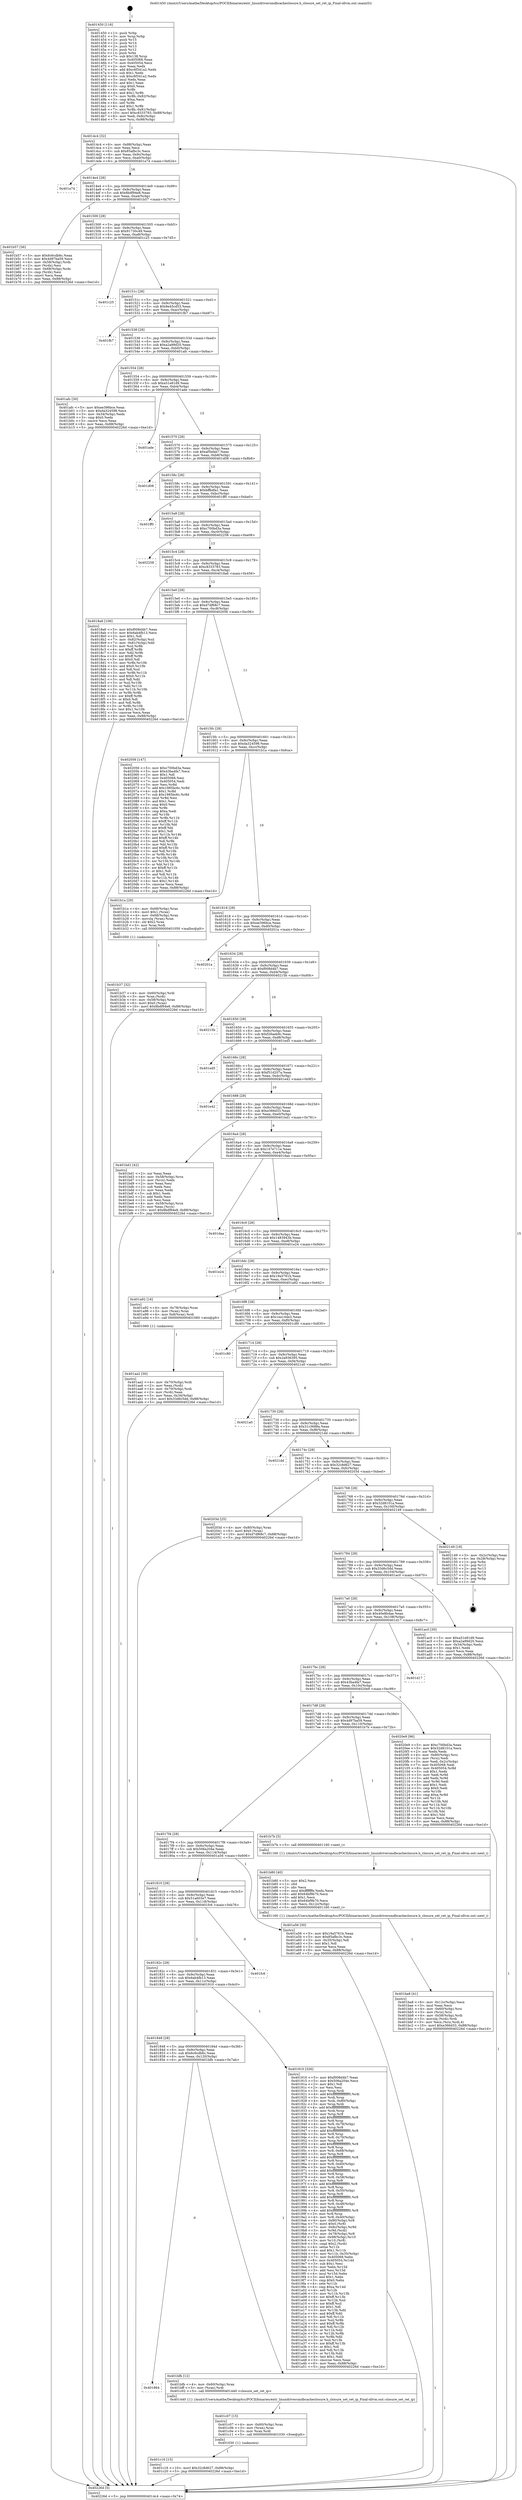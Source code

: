 digraph "0x401450" {
  label = "0x401450 (/mnt/c/Users/mathe/Desktop/tcc/POCII/binaries/extr_linuxdriversmdbcacheclosure.h_closure_set_ret_ip_Final-ollvm.out::main(0))"
  labelloc = "t"
  node[shape=record]

  Entry [label="",width=0.3,height=0.3,shape=circle,fillcolor=black,style=filled]
  "0x4014c4" [label="{
     0x4014c4 [32]\l
     | [instrs]\l
     &nbsp;&nbsp;0x4014c4 \<+6\>: mov -0x88(%rbp),%eax\l
     &nbsp;&nbsp;0x4014ca \<+2\>: mov %eax,%ecx\l
     &nbsp;&nbsp;0x4014cc \<+6\>: sub $0x85afbc3c,%ecx\l
     &nbsp;&nbsp;0x4014d2 \<+6\>: mov %eax,-0x9c(%rbp)\l
     &nbsp;&nbsp;0x4014d8 \<+6\>: mov %ecx,-0xa0(%rbp)\l
     &nbsp;&nbsp;0x4014de \<+6\>: je 0000000000401a74 \<main+0x624\>\l
  }"]
  "0x401a74" [label="{
     0x401a74\l
  }", style=dashed]
  "0x4014e4" [label="{
     0x4014e4 [28]\l
     | [instrs]\l
     &nbsp;&nbsp;0x4014e4 \<+5\>: jmp 00000000004014e9 \<main+0x99\>\l
     &nbsp;&nbsp;0x4014e9 \<+6\>: mov -0x9c(%rbp),%eax\l
     &nbsp;&nbsp;0x4014ef \<+5\>: sub $0x8bdf94e8,%eax\l
     &nbsp;&nbsp;0x4014f4 \<+6\>: mov %eax,-0xa4(%rbp)\l
     &nbsp;&nbsp;0x4014fa \<+6\>: je 0000000000401b57 \<main+0x707\>\l
  }"]
  Exit [label="",width=0.3,height=0.3,shape=circle,fillcolor=black,style=filled,peripheries=2]
  "0x401b57" [label="{
     0x401b57 [36]\l
     | [instrs]\l
     &nbsp;&nbsp;0x401b57 \<+5\>: mov $0x6c6cdb6c,%eax\l
     &nbsp;&nbsp;0x401b5c \<+5\>: mov $0x4d97ba59,%ecx\l
     &nbsp;&nbsp;0x401b61 \<+4\>: mov -0x58(%rbp),%rdx\l
     &nbsp;&nbsp;0x401b65 \<+2\>: mov (%rdx),%esi\l
     &nbsp;&nbsp;0x401b67 \<+4\>: mov -0x68(%rbp),%rdx\l
     &nbsp;&nbsp;0x401b6b \<+2\>: cmp (%rdx),%esi\l
     &nbsp;&nbsp;0x401b6d \<+3\>: cmovl %ecx,%eax\l
     &nbsp;&nbsp;0x401b70 \<+6\>: mov %eax,-0x88(%rbp)\l
     &nbsp;&nbsp;0x401b76 \<+5\>: jmp 000000000040226d \<main+0xe1d\>\l
  }"]
  "0x401500" [label="{
     0x401500 [28]\l
     | [instrs]\l
     &nbsp;&nbsp;0x401500 \<+5\>: jmp 0000000000401505 \<main+0xb5\>\l
     &nbsp;&nbsp;0x401505 \<+6\>: mov -0x9c(%rbp),%eax\l
     &nbsp;&nbsp;0x40150b \<+5\>: sub $0x91730c49,%eax\l
     &nbsp;&nbsp;0x401510 \<+6\>: mov %eax,-0xa8(%rbp)\l
     &nbsp;&nbsp;0x401516 \<+6\>: je 0000000000401c25 \<main+0x7d5\>\l
  }"]
  "0x401c16" [label="{
     0x401c16 [15]\l
     | [instrs]\l
     &nbsp;&nbsp;0x401c16 \<+10\>: movl $0x32c8d627,-0x88(%rbp)\l
     &nbsp;&nbsp;0x401c20 \<+5\>: jmp 000000000040226d \<main+0xe1d\>\l
  }"]
  "0x401c25" [label="{
     0x401c25\l
  }", style=dashed]
  "0x40151c" [label="{
     0x40151c [28]\l
     | [instrs]\l
     &nbsp;&nbsp;0x40151c \<+5\>: jmp 0000000000401521 \<main+0xd1\>\l
     &nbsp;&nbsp;0x401521 \<+6\>: mov -0x9c(%rbp),%eax\l
     &nbsp;&nbsp;0x401527 \<+5\>: sub $0x9e45cd53,%eax\l
     &nbsp;&nbsp;0x40152c \<+6\>: mov %eax,-0xac(%rbp)\l
     &nbsp;&nbsp;0x401532 \<+6\>: je 0000000000401fb7 \<main+0xb67\>\l
  }"]
  "0x401c07" [label="{
     0x401c07 [15]\l
     | [instrs]\l
     &nbsp;&nbsp;0x401c07 \<+4\>: mov -0x60(%rbp),%rax\l
     &nbsp;&nbsp;0x401c0b \<+3\>: mov (%rax),%rax\l
     &nbsp;&nbsp;0x401c0e \<+3\>: mov %rax,%rdi\l
     &nbsp;&nbsp;0x401c11 \<+5\>: call 0000000000401030 \<free@plt\>\l
     | [calls]\l
     &nbsp;&nbsp;0x401030 \{1\} (unknown)\l
  }"]
  "0x401fb7" [label="{
     0x401fb7\l
  }", style=dashed]
  "0x401538" [label="{
     0x401538 [28]\l
     | [instrs]\l
     &nbsp;&nbsp;0x401538 \<+5\>: jmp 000000000040153d \<main+0xed\>\l
     &nbsp;&nbsp;0x40153d \<+6\>: mov -0x9c(%rbp),%eax\l
     &nbsp;&nbsp;0x401543 \<+5\>: sub $0xa2a99d20,%eax\l
     &nbsp;&nbsp;0x401548 \<+6\>: mov %eax,-0xb0(%rbp)\l
     &nbsp;&nbsp;0x40154e \<+6\>: je 0000000000401afc \<main+0x6ac\>\l
  }"]
  "0x401864" [label="{
     0x401864\l
  }", style=dashed]
  "0x401afc" [label="{
     0x401afc [30]\l
     | [instrs]\l
     &nbsp;&nbsp;0x401afc \<+5\>: mov $0xee396bce,%eax\l
     &nbsp;&nbsp;0x401b01 \<+5\>: mov $0xda324598,%ecx\l
     &nbsp;&nbsp;0x401b06 \<+3\>: mov -0x34(%rbp),%edx\l
     &nbsp;&nbsp;0x401b09 \<+3\>: cmp $0x0,%edx\l
     &nbsp;&nbsp;0x401b0c \<+3\>: cmove %ecx,%eax\l
     &nbsp;&nbsp;0x401b0f \<+6\>: mov %eax,-0x88(%rbp)\l
     &nbsp;&nbsp;0x401b15 \<+5\>: jmp 000000000040226d \<main+0xe1d\>\l
  }"]
  "0x401554" [label="{
     0x401554 [28]\l
     | [instrs]\l
     &nbsp;&nbsp;0x401554 \<+5\>: jmp 0000000000401559 \<main+0x109\>\l
     &nbsp;&nbsp;0x401559 \<+6\>: mov -0x9c(%rbp),%eax\l
     &nbsp;&nbsp;0x40155f \<+5\>: sub $0xa51e81d9,%eax\l
     &nbsp;&nbsp;0x401564 \<+6\>: mov %eax,-0xb4(%rbp)\l
     &nbsp;&nbsp;0x40156a \<+6\>: je 0000000000401ade \<main+0x68e\>\l
  }"]
  "0x401bfb" [label="{
     0x401bfb [12]\l
     | [instrs]\l
     &nbsp;&nbsp;0x401bfb \<+4\>: mov -0x60(%rbp),%rax\l
     &nbsp;&nbsp;0x401bff \<+3\>: mov (%rax),%rdi\l
     &nbsp;&nbsp;0x401c02 \<+5\>: call 0000000000401440 \<closure_set_ret_ip\>\l
     | [calls]\l
     &nbsp;&nbsp;0x401440 \{1\} (/mnt/c/Users/mathe/Desktop/tcc/POCII/binaries/extr_linuxdriversmdbcacheclosure.h_closure_set_ret_ip_Final-ollvm.out::closure_set_ret_ip)\l
  }"]
  "0x401ade" [label="{
     0x401ade\l
  }", style=dashed]
  "0x401570" [label="{
     0x401570 [28]\l
     | [instrs]\l
     &nbsp;&nbsp;0x401570 \<+5\>: jmp 0000000000401575 \<main+0x125\>\l
     &nbsp;&nbsp;0x401575 \<+6\>: mov -0x9c(%rbp),%eax\l
     &nbsp;&nbsp;0x40157b \<+5\>: sub $0xaf5bfab7,%eax\l
     &nbsp;&nbsp;0x401580 \<+6\>: mov %eax,-0xb8(%rbp)\l
     &nbsp;&nbsp;0x401586 \<+6\>: je 0000000000401d08 \<main+0x8b8\>\l
  }"]
  "0x401ba8" [label="{
     0x401ba8 [41]\l
     | [instrs]\l
     &nbsp;&nbsp;0x401ba8 \<+6\>: mov -0x12c(%rbp),%ecx\l
     &nbsp;&nbsp;0x401bae \<+3\>: imul %eax,%ecx\l
     &nbsp;&nbsp;0x401bb1 \<+4\>: mov -0x60(%rbp),%rsi\l
     &nbsp;&nbsp;0x401bb5 \<+3\>: mov (%rsi),%rsi\l
     &nbsp;&nbsp;0x401bb8 \<+4\>: mov -0x58(%rbp),%rdi\l
     &nbsp;&nbsp;0x401bbc \<+3\>: movslq (%rdi),%rdi\l
     &nbsp;&nbsp;0x401bbf \<+3\>: mov %ecx,(%rsi,%rdi,4)\l
     &nbsp;&nbsp;0x401bc2 \<+10\>: movl $0xe366d33,-0x88(%rbp)\l
     &nbsp;&nbsp;0x401bcc \<+5\>: jmp 000000000040226d \<main+0xe1d\>\l
  }"]
  "0x401d08" [label="{
     0x401d08\l
  }", style=dashed]
  "0x40158c" [label="{
     0x40158c [28]\l
     | [instrs]\l
     &nbsp;&nbsp;0x40158c \<+5\>: jmp 0000000000401591 \<main+0x141\>\l
     &nbsp;&nbsp;0x401591 \<+6\>: mov -0x9c(%rbp),%eax\l
     &nbsp;&nbsp;0x401597 \<+5\>: sub $0xbffbdfa1,%eax\l
     &nbsp;&nbsp;0x40159c \<+6\>: mov %eax,-0xbc(%rbp)\l
     &nbsp;&nbsp;0x4015a2 \<+6\>: je 0000000000401ff0 \<main+0xba0\>\l
  }"]
  "0x401b80" [label="{
     0x401b80 [40]\l
     | [instrs]\l
     &nbsp;&nbsp;0x401b80 \<+5\>: mov $0x2,%ecx\l
     &nbsp;&nbsp;0x401b85 \<+1\>: cltd\l
     &nbsp;&nbsp;0x401b86 \<+2\>: idiv %ecx\l
     &nbsp;&nbsp;0x401b88 \<+6\>: imul $0xfffffffe,%edx,%ecx\l
     &nbsp;&nbsp;0x401b8e \<+6\>: add $0x64bf9b70,%ecx\l
     &nbsp;&nbsp;0x401b94 \<+3\>: add $0x1,%ecx\l
     &nbsp;&nbsp;0x401b97 \<+6\>: sub $0x64bf9b70,%ecx\l
     &nbsp;&nbsp;0x401b9d \<+6\>: mov %ecx,-0x12c(%rbp)\l
     &nbsp;&nbsp;0x401ba3 \<+5\>: call 0000000000401160 \<next_i\>\l
     | [calls]\l
     &nbsp;&nbsp;0x401160 \{1\} (/mnt/c/Users/mathe/Desktop/tcc/POCII/binaries/extr_linuxdriversmdbcacheclosure.h_closure_set_ret_ip_Final-ollvm.out::next_i)\l
  }"]
  "0x401ff0" [label="{
     0x401ff0\l
  }", style=dashed]
  "0x4015a8" [label="{
     0x4015a8 [28]\l
     | [instrs]\l
     &nbsp;&nbsp;0x4015a8 \<+5\>: jmp 00000000004015ad \<main+0x15d\>\l
     &nbsp;&nbsp;0x4015ad \<+6\>: mov -0x9c(%rbp),%eax\l
     &nbsp;&nbsp;0x4015b3 \<+5\>: sub $0xc700bd3a,%eax\l
     &nbsp;&nbsp;0x4015b8 \<+6\>: mov %eax,-0xc0(%rbp)\l
     &nbsp;&nbsp;0x4015be \<+6\>: je 0000000000402258 \<main+0xe08\>\l
  }"]
  "0x401b37" [label="{
     0x401b37 [32]\l
     | [instrs]\l
     &nbsp;&nbsp;0x401b37 \<+4\>: mov -0x60(%rbp),%rdi\l
     &nbsp;&nbsp;0x401b3b \<+3\>: mov %rax,(%rdi)\l
     &nbsp;&nbsp;0x401b3e \<+4\>: mov -0x58(%rbp),%rax\l
     &nbsp;&nbsp;0x401b42 \<+6\>: movl $0x0,(%rax)\l
     &nbsp;&nbsp;0x401b48 \<+10\>: movl $0x8bdf94e8,-0x88(%rbp)\l
     &nbsp;&nbsp;0x401b52 \<+5\>: jmp 000000000040226d \<main+0xe1d\>\l
  }"]
  "0x402258" [label="{
     0x402258\l
  }", style=dashed]
  "0x4015c4" [label="{
     0x4015c4 [28]\l
     | [instrs]\l
     &nbsp;&nbsp;0x4015c4 \<+5\>: jmp 00000000004015c9 \<main+0x179\>\l
     &nbsp;&nbsp;0x4015c9 \<+6\>: mov -0x9c(%rbp),%eax\l
     &nbsp;&nbsp;0x4015cf \<+5\>: sub $0xc8333783,%eax\l
     &nbsp;&nbsp;0x4015d4 \<+6\>: mov %eax,-0xc4(%rbp)\l
     &nbsp;&nbsp;0x4015da \<+6\>: je 00000000004018a6 \<main+0x456\>\l
  }"]
  "0x401aa2" [label="{
     0x401aa2 [30]\l
     | [instrs]\l
     &nbsp;&nbsp;0x401aa2 \<+4\>: mov -0x70(%rbp),%rdi\l
     &nbsp;&nbsp;0x401aa6 \<+2\>: mov %eax,(%rdi)\l
     &nbsp;&nbsp;0x401aa8 \<+4\>: mov -0x70(%rbp),%rdi\l
     &nbsp;&nbsp;0x401aac \<+2\>: mov (%rdi),%eax\l
     &nbsp;&nbsp;0x401aae \<+3\>: mov %eax,-0x34(%rbp)\l
     &nbsp;&nbsp;0x401ab1 \<+10\>: movl $0x33d6c5dd,-0x88(%rbp)\l
     &nbsp;&nbsp;0x401abb \<+5\>: jmp 000000000040226d \<main+0xe1d\>\l
  }"]
  "0x4018a6" [label="{
     0x4018a6 [106]\l
     | [instrs]\l
     &nbsp;&nbsp;0x4018a6 \<+5\>: mov $0xf008d4b7,%eax\l
     &nbsp;&nbsp;0x4018ab \<+5\>: mov $0x6ab4fb13,%ecx\l
     &nbsp;&nbsp;0x4018b0 \<+2\>: mov $0x1,%dl\l
     &nbsp;&nbsp;0x4018b2 \<+7\>: mov -0x82(%rbp),%sil\l
     &nbsp;&nbsp;0x4018b9 \<+7\>: mov -0x81(%rbp),%dil\l
     &nbsp;&nbsp;0x4018c0 \<+3\>: mov %sil,%r8b\l
     &nbsp;&nbsp;0x4018c3 \<+4\>: xor $0xff,%r8b\l
     &nbsp;&nbsp;0x4018c7 \<+3\>: mov %dil,%r9b\l
     &nbsp;&nbsp;0x4018ca \<+4\>: xor $0xff,%r9b\l
     &nbsp;&nbsp;0x4018ce \<+3\>: xor $0x0,%dl\l
     &nbsp;&nbsp;0x4018d1 \<+3\>: mov %r8b,%r10b\l
     &nbsp;&nbsp;0x4018d4 \<+4\>: and $0x0,%r10b\l
     &nbsp;&nbsp;0x4018d8 \<+3\>: and %dl,%sil\l
     &nbsp;&nbsp;0x4018db \<+3\>: mov %r9b,%r11b\l
     &nbsp;&nbsp;0x4018de \<+4\>: and $0x0,%r11b\l
     &nbsp;&nbsp;0x4018e2 \<+3\>: and %dl,%dil\l
     &nbsp;&nbsp;0x4018e5 \<+3\>: or %sil,%r10b\l
     &nbsp;&nbsp;0x4018e8 \<+3\>: or %dil,%r11b\l
     &nbsp;&nbsp;0x4018eb \<+3\>: xor %r11b,%r10b\l
     &nbsp;&nbsp;0x4018ee \<+3\>: or %r9b,%r8b\l
     &nbsp;&nbsp;0x4018f1 \<+4\>: xor $0xff,%r8b\l
     &nbsp;&nbsp;0x4018f5 \<+3\>: or $0x0,%dl\l
     &nbsp;&nbsp;0x4018f8 \<+3\>: and %dl,%r8b\l
     &nbsp;&nbsp;0x4018fb \<+3\>: or %r8b,%r10b\l
     &nbsp;&nbsp;0x4018fe \<+4\>: test $0x1,%r10b\l
     &nbsp;&nbsp;0x401902 \<+3\>: cmovne %ecx,%eax\l
     &nbsp;&nbsp;0x401905 \<+6\>: mov %eax,-0x88(%rbp)\l
     &nbsp;&nbsp;0x40190b \<+5\>: jmp 000000000040226d \<main+0xe1d\>\l
  }"]
  "0x4015e0" [label="{
     0x4015e0 [28]\l
     | [instrs]\l
     &nbsp;&nbsp;0x4015e0 \<+5\>: jmp 00000000004015e5 \<main+0x195\>\l
     &nbsp;&nbsp;0x4015e5 \<+6\>: mov -0x9c(%rbp),%eax\l
     &nbsp;&nbsp;0x4015eb \<+5\>: sub $0xd7df68c7,%eax\l
     &nbsp;&nbsp;0x4015f0 \<+6\>: mov %eax,-0xc8(%rbp)\l
     &nbsp;&nbsp;0x4015f6 \<+6\>: je 0000000000402056 \<main+0xc06\>\l
  }"]
  "0x40226d" [label="{
     0x40226d [5]\l
     | [instrs]\l
     &nbsp;&nbsp;0x40226d \<+5\>: jmp 00000000004014c4 \<main+0x74\>\l
  }"]
  "0x401450" [label="{
     0x401450 [116]\l
     | [instrs]\l
     &nbsp;&nbsp;0x401450 \<+1\>: push %rbp\l
     &nbsp;&nbsp;0x401451 \<+3\>: mov %rsp,%rbp\l
     &nbsp;&nbsp;0x401454 \<+2\>: push %r15\l
     &nbsp;&nbsp;0x401456 \<+2\>: push %r14\l
     &nbsp;&nbsp;0x401458 \<+2\>: push %r13\l
     &nbsp;&nbsp;0x40145a \<+2\>: push %r12\l
     &nbsp;&nbsp;0x40145c \<+1\>: push %rbx\l
     &nbsp;&nbsp;0x40145d \<+7\>: sub $0x138,%rsp\l
     &nbsp;&nbsp;0x401464 \<+7\>: mov 0x405068,%eax\l
     &nbsp;&nbsp;0x40146b \<+7\>: mov 0x405054,%ecx\l
     &nbsp;&nbsp;0x401472 \<+2\>: mov %eax,%edx\l
     &nbsp;&nbsp;0x401474 \<+6\>: add $0xc6f341a2,%edx\l
     &nbsp;&nbsp;0x40147a \<+3\>: sub $0x1,%edx\l
     &nbsp;&nbsp;0x40147d \<+6\>: sub $0xc6f341a2,%edx\l
     &nbsp;&nbsp;0x401483 \<+3\>: imul %edx,%eax\l
     &nbsp;&nbsp;0x401486 \<+3\>: and $0x1,%eax\l
     &nbsp;&nbsp;0x401489 \<+3\>: cmp $0x0,%eax\l
     &nbsp;&nbsp;0x40148c \<+4\>: sete %r8b\l
     &nbsp;&nbsp;0x401490 \<+4\>: and $0x1,%r8b\l
     &nbsp;&nbsp;0x401494 \<+7\>: mov %r8b,-0x82(%rbp)\l
     &nbsp;&nbsp;0x40149b \<+3\>: cmp $0xa,%ecx\l
     &nbsp;&nbsp;0x40149e \<+4\>: setl %r8b\l
     &nbsp;&nbsp;0x4014a2 \<+4\>: and $0x1,%r8b\l
     &nbsp;&nbsp;0x4014a6 \<+7\>: mov %r8b,-0x81(%rbp)\l
     &nbsp;&nbsp;0x4014ad \<+10\>: movl $0xc8333783,-0x88(%rbp)\l
     &nbsp;&nbsp;0x4014b7 \<+6\>: mov %edi,-0x8c(%rbp)\l
     &nbsp;&nbsp;0x4014bd \<+7\>: mov %rsi,-0x98(%rbp)\l
  }"]
  "0x401848" [label="{
     0x401848 [28]\l
     | [instrs]\l
     &nbsp;&nbsp;0x401848 \<+5\>: jmp 000000000040184d \<main+0x3fd\>\l
     &nbsp;&nbsp;0x40184d \<+6\>: mov -0x9c(%rbp),%eax\l
     &nbsp;&nbsp;0x401853 \<+5\>: sub $0x6c6cdb6c,%eax\l
     &nbsp;&nbsp;0x401858 \<+6\>: mov %eax,-0x120(%rbp)\l
     &nbsp;&nbsp;0x40185e \<+6\>: je 0000000000401bfb \<main+0x7ab\>\l
  }"]
  "0x402056" [label="{
     0x402056 [147]\l
     | [instrs]\l
     &nbsp;&nbsp;0x402056 \<+5\>: mov $0xc700bd3a,%eax\l
     &nbsp;&nbsp;0x40205b \<+5\>: mov $0x43ba4fa7,%ecx\l
     &nbsp;&nbsp;0x402060 \<+2\>: mov $0x1,%dl\l
     &nbsp;&nbsp;0x402062 \<+7\>: mov 0x405068,%esi\l
     &nbsp;&nbsp;0x402069 \<+7\>: mov 0x405054,%edi\l
     &nbsp;&nbsp;0x402070 \<+3\>: mov %esi,%r8d\l
     &nbsp;&nbsp;0x402073 \<+7\>: add $0x1985bc6c,%r8d\l
     &nbsp;&nbsp;0x40207a \<+4\>: sub $0x1,%r8d\l
     &nbsp;&nbsp;0x40207e \<+7\>: sub $0x1985bc6c,%r8d\l
     &nbsp;&nbsp;0x402085 \<+4\>: imul %r8d,%esi\l
     &nbsp;&nbsp;0x402089 \<+3\>: and $0x1,%esi\l
     &nbsp;&nbsp;0x40208c \<+3\>: cmp $0x0,%esi\l
     &nbsp;&nbsp;0x40208f \<+4\>: sete %r9b\l
     &nbsp;&nbsp;0x402093 \<+3\>: cmp $0xa,%edi\l
     &nbsp;&nbsp;0x402096 \<+4\>: setl %r10b\l
     &nbsp;&nbsp;0x40209a \<+3\>: mov %r9b,%r11b\l
     &nbsp;&nbsp;0x40209d \<+4\>: xor $0xff,%r11b\l
     &nbsp;&nbsp;0x4020a1 \<+3\>: mov %r10b,%bl\l
     &nbsp;&nbsp;0x4020a4 \<+3\>: xor $0xff,%bl\l
     &nbsp;&nbsp;0x4020a7 \<+3\>: xor $0x1,%dl\l
     &nbsp;&nbsp;0x4020aa \<+3\>: mov %r11b,%r14b\l
     &nbsp;&nbsp;0x4020ad \<+4\>: and $0xff,%r14b\l
     &nbsp;&nbsp;0x4020b1 \<+3\>: and %dl,%r9b\l
     &nbsp;&nbsp;0x4020b4 \<+3\>: mov %bl,%r15b\l
     &nbsp;&nbsp;0x4020b7 \<+4\>: and $0xff,%r15b\l
     &nbsp;&nbsp;0x4020bb \<+3\>: and %dl,%r10b\l
     &nbsp;&nbsp;0x4020be \<+3\>: or %r9b,%r14b\l
     &nbsp;&nbsp;0x4020c1 \<+3\>: or %r10b,%r15b\l
     &nbsp;&nbsp;0x4020c4 \<+3\>: xor %r15b,%r14b\l
     &nbsp;&nbsp;0x4020c7 \<+3\>: or %bl,%r11b\l
     &nbsp;&nbsp;0x4020ca \<+4\>: xor $0xff,%r11b\l
     &nbsp;&nbsp;0x4020ce \<+3\>: or $0x1,%dl\l
     &nbsp;&nbsp;0x4020d1 \<+3\>: and %dl,%r11b\l
     &nbsp;&nbsp;0x4020d4 \<+3\>: or %r11b,%r14b\l
     &nbsp;&nbsp;0x4020d7 \<+4\>: test $0x1,%r14b\l
     &nbsp;&nbsp;0x4020db \<+3\>: cmovne %ecx,%eax\l
     &nbsp;&nbsp;0x4020de \<+6\>: mov %eax,-0x88(%rbp)\l
     &nbsp;&nbsp;0x4020e4 \<+5\>: jmp 000000000040226d \<main+0xe1d\>\l
  }"]
  "0x4015fc" [label="{
     0x4015fc [28]\l
     | [instrs]\l
     &nbsp;&nbsp;0x4015fc \<+5\>: jmp 0000000000401601 \<main+0x1b1\>\l
     &nbsp;&nbsp;0x401601 \<+6\>: mov -0x9c(%rbp),%eax\l
     &nbsp;&nbsp;0x401607 \<+5\>: sub $0xda324598,%eax\l
     &nbsp;&nbsp;0x40160c \<+6\>: mov %eax,-0xcc(%rbp)\l
     &nbsp;&nbsp;0x401612 \<+6\>: je 0000000000401b1a \<main+0x6ca\>\l
  }"]
  "0x401910" [label="{
     0x401910 [326]\l
     | [instrs]\l
     &nbsp;&nbsp;0x401910 \<+5\>: mov $0xf008d4b7,%eax\l
     &nbsp;&nbsp;0x401915 \<+5\>: mov $0x506a204e,%ecx\l
     &nbsp;&nbsp;0x40191a \<+2\>: mov $0x1,%dl\l
     &nbsp;&nbsp;0x40191c \<+2\>: xor %esi,%esi\l
     &nbsp;&nbsp;0x40191e \<+3\>: mov %rsp,%rdi\l
     &nbsp;&nbsp;0x401921 \<+4\>: add $0xfffffffffffffff0,%rdi\l
     &nbsp;&nbsp;0x401925 \<+3\>: mov %rdi,%rsp\l
     &nbsp;&nbsp;0x401928 \<+4\>: mov %rdi,-0x80(%rbp)\l
     &nbsp;&nbsp;0x40192c \<+3\>: mov %rsp,%rdi\l
     &nbsp;&nbsp;0x40192f \<+4\>: add $0xfffffffffffffff0,%rdi\l
     &nbsp;&nbsp;0x401933 \<+3\>: mov %rdi,%rsp\l
     &nbsp;&nbsp;0x401936 \<+3\>: mov %rsp,%r8\l
     &nbsp;&nbsp;0x401939 \<+4\>: add $0xfffffffffffffff0,%r8\l
     &nbsp;&nbsp;0x40193d \<+3\>: mov %r8,%rsp\l
     &nbsp;&nbsp;0x401940 \<+4\>: mov %r8,-0x78(%rbp)\l
     &nbsp;&nbsp;0x401944 \<+3\>: mov %rsp,%r8\l
     &nbsp;&nbsp;0x401947 \<+4\>: add $0xfffffffffffffff0,%r8\l
     &nbsp;&nbsp;0x40194b \<+3\>: mov %r8,%rsp\l
     &nbsp;&nbsp;0x40194e \<+4\>: mov %r8,-0x70(%rbp)\l
     &nbsp;&nbsp;0x401952 \<+3\>: mov %rsp,%r8\l
     &nbsp;&nbsp;0x401955 \<+4\>: add $0xfffffffffffffff0,%r8\l
     &nbsp;&nbsp;0x401959 \<+3\>: mov %r8,%rsp\l
     &nbsp;&nbsp;0x40195c \<+4\>: mov %r8,-0x68(%rbp)\l
     &nbsp;&nbsp;0x401960 \<+3\>: mov %rsp,%r8\l
     &nbsp;&nbsp;0x401963 \<+4\>: add $0xfffffffffffffff0,%r8\l
     &nbsp;&nbsp;0x401967 \<+3\>: mov %r8,%rsp\l
     &nbsp;&nbsp;0x40196a \<+4\>: mov %r8,-0x60(%rbp)\l
     &nbsp;&nbsp;0x40196e \<+3\>: mov %rsp,%r8\l
     &nbsp;&nbsp;0x401971 \<+4\>: add $0xfffffffffffffff0,%r8\l
     &nbsp;&nbsp;0x401975 \<+3\>: mov %r8,%rsp\l
     &nbsp;&nbsp;0x401978 \<+4\>: mov %r8,-0x58(%rbp)\l
     &nbsp;&nbsp;0x40197c \<+3\>: mov %rsp,%r8\l
     &nbsp;&nbsp;0x40197f \<+4\>: add $0xfffffffffffffff0,%r8\l
     &nbsp;&nbsp;0x401983 \<+3\>: mov %r8,%rsp\l
     &nbsp;&nbsp;0x401986 \<+4\>: mov %r8,-0x50(%rbp)\l
     &nbsp;&nbsp;0x40198a \<+3\>: mov %rsp,%r8\l
     &nbsp;&nbsp;0x40198d \<+4\>: add $0xfffffffffffffff0,%r8\l
     &nbsp;&nbsp;0x401991 \<+3\>: mov %r8,%rsp\l
     &nbsp;&nbsp;0x401994 \<+4\>: mov %r8,-0x48(%rbp)\l
     &nbsp;&nbsp;0x401998 \<+3\>: mov %rsp,%r8\l
     &nbsp;&nbsp;0x40199b \<+4\>: add $0xfffffffffffffff0,%r8\l
     &nbsp;&nbsp;0x40199f \<+3\>: mov %r8,%rsp\l
     &nbsp;&nbsp;0x4019a2 \<+4\>: mov %r8,-0x40(%rbp)\l
     &nbsp;&nbsp;0x4019a6 \<+4\>: mov -0x80(%rbp),%r8\l
     &nbsp;&nbsp;0x4019aa \<+7\>: movl $0x0,(%r8)\l
     &nbsp;&nbsp;0x4019b1 \<+7\>: mov -0x8c(%rbp),%r9d\l
     &nbsp;&nbsp;0x4019b8 \<+3\>: mov %r9d,(%rdi)\l
     &nbsp;&nbsp;0x4019bb \<+4\>: mov -0x78(%rbp),%r8\l
     &nbsp;&nbsp;0x4019bf \<+7\>: mov -0x98(%rbp),%r10\l
     &nbsp;&nbsp;0x4019c6 \<+3\>: mov %r10,(%r8)\l
     &nbsp;&nbsp;0x4019c9 \<+3\>: cmpl $0x2,(%rdi)\l
     &nbsp;&nbsp;0x4019cc \<+4\>: setne %r11b\l
     &nbsp;&nbsp;0x4019d0 \<+4\>: and $0x1,%r11b\l
     &nbsp;&nbsp;0x4019d4 \<+4\>: mov %r11b,-0x35(%rbp)\l
     &nbsp;&nbsp;0x4019d8 \<+7\>: mov 0x405068,%ebx\l
     &nbsp;&nbsp;0x4019df \<+8\>: mov 0x405054,%r14d\l
     &nbsp;&nbsp;0x4019e7 \<+3\>: sub $0x1,%esi\l
     &nbsp;&nbsp;0x4019ea \<+3\>: mov %ebx,%r15d\l
     &nbsp;&nbsp;0x4019ed \<+3\>: add %esi,%r15d\l
     &nbsp;&nbsp;0x4019f0 \<+4\>: imul %r15d,%ebx\l
     &nbsp;&nbsp;0x4019f4 \<+3\>: and $0x1,%ebx\l
     &nbsp;&nbsp;0x4019f7 \<+3\>: cmp $0x0,%ebx\l
     &nbsp;&nbsp;0x4019fa \<+4\>: sete %r11b\l
     &nbsp;&nbsp;0x4019fe \<+4\>: cmp $0xa,%r14d\l
     &nbsp;&nbsp;0x401a02 \<+4\>: setl %r12b\l
     &nbsp;&nbsp;0x401a06 \<+3\>: mov %r11b,%r13b\l
     &nbsp;&nbsp;0x401a09 \<+4\>: xor $0xff,%r13b\l
     &nbsp;&nbsp;0x401a0d \<+3\>: mov %r12b,%sil\l
     &nbsp;&nbsp;0x401a10 \<+4\>: xor $0xff,%sil\l
     &nbsp;&nbsp;0x401a14 \<+3\>: xor $0x1,%dl\l
     &nbsp;&nbsp;0x401a17 \<+3\>: mov %r13b,%dil\l
     &nbsp;&nbsp;0x401a1a \<+4\>: and $0xff,%dil\l
     &nbsp;&nbsp;0x401a1e \<+3\>: and %dl,%r11b\l
     &nbsp;&nbsp;0x401a21 \<+3\>: mov %sil,%r8b\l
     &nbsp;&nbsp;0x401a24 \<+4\>: and $0xff,%r8b\l
     &nbsp;&nbsp;0x401a28 \<+3\>: and %dl,%r12b\l
     &nbsp;&nbsp;0x401a2b \<+3\>: or %r11b,%dil\l
     &nbsp;&nbsp;0x401a2e \<+3\>: or %r12b,%r8b\l
     &nbsp;&nbsp;0x401a31 \<+3\>: xor %r8b,%dil\l
     &nbsp;&nbsp;0x401a34 \<+3\>: or %sil,%r13b\l
     &nbsp;&nbsp;0x401a37 \<+4\>: xor $0xff,%r13b\l
     &nbsp;&nbsp;0x401a3b \<+3\>: or $0x1,%dl\l
     &nbsp;&nbsp;0x401a3e \<+3\>: and %dl,%r13b\l
     &nbsp;&nbsp;0x401a41 \<+3\>: or %r13b,%dil\l
     &nbsp;&nbsp;0x401a44 \<+4\>: test $0x1,%dil\l
     &nbsp;&nbsp;0x401a48 \<+3\>: cmovne %ecx,%eax\l
     &nbsp;&nbsp;0x401a4b \<+6\>: mov %eax,-0x88(%rbp)\l
     &nbsp;&nbsp;0x401a51 \<+5\>: jmp 000000000040226d \<main+0xe1d\>\l
  }"]
  "0x401b1a" [label="{
     0x401b1a [29]\l
     | [instrs]\l
     &nbsp;&nbsp;0x401b1a \<+4\>: mov -0x68(%rbp),%rax\l
     &nbsp;&nbsp;0x401b1e \<+6\>: movl $0x1,(%rax)\l
     &nbsp;&nbsp;0x401b24 \<+4\>: mov -0x68(%rbp),%rax\l
     &nbsp;&nbsp;0x401b28 \<+3\>: movslq (%rax),%rax\l
     &nbsp;&nbsp;0x401b2b \<+4\>: shl $0x2,%rax\l
     &nbsp;&nbsp;0x401b2f \<+3\>: mov %rax,%rdi\l
     &nbsp;&nbsp;0x401b32 \<+5\>: call 0000000000401050 \<malloc@plt\>\l
     | [calls]\l
     &nbsp;&nbsp;0x401050 \{1\} (unknown)\l
  }"]
  "0x401618" [label="{
     0x401618 [28]\l
     | [instrs]\l
     &nbsp;&nbsp;0x401618 \<+5\>: jmp 000000000040161d \<main+0x1cd\>\l
     &nbsp;&nbsp;0x40161d \<+6\>: mov -0x9c(%rbp),%eax\l
     &nbsp;&nbsp;0x401623 \<+5\>: sub $0xee396bce,%eax\l
     &nbsp;&nbsp;0x401628 \<+6\>: mov %eax,-0xd0(%rbp)\l
     &nbsp;&nbsp;0x40162e \<+6\>: je 000000000040201a \<main+0xbca\>\l
  }"]
  "0x40182c" [label="{
     0x40182c [28]\l
     | [instrs]\l
     &nbsp;&nbsp;0x40182c \<+5\>: jmp 0000000000401831 \<main+0x3e1\>\l
     &nbsp;&nbsp;0x401831 \<+6\>: mov -0x9c(%rbp),%eax\l
     &nbsp;&nbsp;0x401837 \<+5\>: sub $0x6ab4fb13,%eax\l
     &nbsp;&nbsp;0x40183c \<+6\>: mov %eax,-0x11c(%rbp)\l
     &nbsp;&nbsp;0x401842 \<+6\>: je 0000000000401910 \<main+0x4c0\>\l
  }"]
  "0x40201a" [label="{
     0x40201a\l
  }", style=dashed]
  "0x401634" [label="{
     0x401634 [28]\l
     | [instrs]\l
     &nbsp;&nbsp;0x401634 \<+5\>: jmp 0000000000401639 \<main+0x1e9\>\l
     &nbsp;&nbsp;0x401639 \<+6\>: mov -0x9c(%rbp),%eax\l
     &nbsp;&nbsp;0x40163f \<+5\>: sub $0xf008d4b7,%eax\l
     &nbsp;&nbsp;0x401644 \<+6\>: mov %eax,-0xd4(%rbp)\l
     &nbsp;&nbsp;0x40164a \<+6\>: je 000000000040215b \<main+0xd0b\>\l
  }"]
  "0x401fc6" [label="{
     0x401fc6\l
  }", style=dashed]
  "0x40215b" [label="{
     0x40215b\l
  }", style=dashed]
  "0x401650" [label="{
     0x401650 [28]\l
     | [instrs]\l
     &nbsp;&nbsp;0x401650 \<+5\>: jmp 0000000000401655 \<main+0x205\>\l
     &nbsp;&nbsp;0x401655 \<+6\>: mov -0x9c(%rbp),%eax\l
     &nbsp;&nbsp;0x40165b \<+5\>: sub $0xf26aeb9c,%eax\l
     &nbsp;&nbsp;0x401660 \<+6\>: mov %eax,-0xd8(%rbp)\l
     &nbsp;&nbsp;0x401666 \<+6\>: je 0000000000401ed5 \<main+0xa85\>\l
  }"]
  "0x401810" [label="{
     0x401810 [28]\l
     | [instrs]\l
     &nbsp;&nbsp;0x401810 \<+5\>: jmp 0000000000401815 \<main+0x3c5\>\l
     &nbsp;&nbsp;0x401815 \<+6\>: mov -0x9c(%rbp),%eax\l
     &nbsp;&nbsp;0x40181b \<+5\>: sub $0x51a603e7,%eax\l
     &nbsp;&nbsp;0x401820 \<+6\>: mov %eax,-0x118(%rbp)\l
     &nbsp;&nbsp;0x401826 \<+6\>: je 0000000000401fc6 \<main+0xb76\>\l
  }"]
  "0x401ed5" [label="{
     0x401ed5\l
  }", style=dashed]
  "0x40166c" [label="{
     0x40166c [28]\l
     | [instrs]\l
     &nbsp;&nbsp;0x40166c \<+5\>: jmp 0000000000401671 \<main+0x221\>\l
     &nbsp;&nbsp;0x401671 \<+6\>: mov -0x9c(%rbp),%eax\l
     &nbsp;&nbsp;0x401677 \<+5\>: sub $0xf51d207a,%eax\l
     &nbsp;&nbsp;0x40167c \<+6\>: mov %eax,-0xdc(%rbp)\l
     &nbsp;&nbsp;0x401682 \<+6\>: je 0000000000401e42 \<main+0x9f2\>\l
  }"]
  "0x401a56" [label="{
     0x401a56 [30]\l
     | [instrs]\l
     &nbsp;&nbsp;0x401a56 \<+5\>: mov $0x19a5761b,%eax\l
     &nbsp;&nbsp;0x401a5b \<+5\>: mov $0x85afbc3c,%ecx\l
     &nbsp;&nbsp;0x401a60 \<+3\>: mov -0x35(%rbp),%dl\l
     &nbsp;&nbsp;0x401a63 \<+3\>: test $0x1,%dl\l
     &nbsp;&nbsp;0x401a66 \<+3\>: cmovne %ecx,%eax\l
     &nbsp;&nbsp;0x401a69 \<+6\>: mov %eax,-0x88(%rbp)\l
     &nbsp;&nbsp;0x401a6f \<+5\>: jmp 000000000040226d \<main+0xe1d\>\l
  }"]
  "0x401e42" [label="{
     0x401e42\l
  }", style=dashed]
  "0x401688" [label="{
     0x401688 [28]\l
     | [instrs]\l
     &nbsp;&nbsp;0x401688 \<+5\>: jmp 000000000040168d \<main+0x23d\>\l
     &nbsp;&nbsp;0x40168d \<+6\>: mov -0x9c(%rbp),%eax\l
     &nbsp;&nbsp;0x401693 \<+5\>: sub $0xe366d33,%eax\l
     &nbsp;&nbsp;0x401698 \<+6\>: mov %eax,-0xe0(%rbp)\l
     &nbsp;&nbsp;0x40169e \<+6\>: je 0000000000401bd1 \<main+0x781\>\l
  }"]
  "0x4017f4" [label="{
     0x4017f4 [28]\l
     | [instrs]\l
     &nbsp;&nbsp;0x4017f4 \<+5\>: jmp 00000000004017f9 \<main+0x3a9\>\l
     &nbsp;&nbsp;0x4017f9 \<+6\>: mov -0x9c(%rbp),%eax\l
     &nbsp;&nbsp;0x4017ff \<+5\>: sub $0x506a204e,%eax\l
     &nbsp;&nbsp;0x401804 \<+6\>: mov %eax,-0x114(%rbp)\l
     &nbsp;&nbsp;0x40180a \<+6\>: je 0000000000401a56 \<main+0x606\>\l
  }"]
  "0x401bd1" [label="{
     0x401bd1 [42]\l
     | [instrs]\l
     &nbsp;&nbsp;0x401bd1 \<+2\>: xor %eax,%eax\l
     &nbsp;&nbsp;0x401bd3 \<+4\>: mov -0x58(%rbp),%rcx\l
     &nbsp;&nbsp;0x401bd7 \<+2\>: mov (%rcx),%edx\l
     &nbsp;&nbsp;0x401bd9 \<+2\>: mov %eax,%esi\l
     &nbsp;&nbsp;0x401bdb \<+2\>: sub %edx,%esi\l
     &nbsp;&nbsp;0x401bdd \<+2\>: mov %eax,%edx\l
     &nbsp;&nbsp;0x401bdf \<+3\>: sub $0x1,%edx\l
     &nbsp;&nbsp;0x401be2 \<+2\>: add %edx,%esi\l
     &nbsp;&nbsp;0x401be4 \<+2\>: sub %esi,%eax\l
     &nbsp;&nbsp;0x401be6 \<+4\>: mov -0x58(%rbp),%rcx\l
     &nbsp;&nbsp;0x401bea \<+2\>: mov %eax,(%rcx)\l
     &nbsp;&nbsp;0x401bec \<+10\>: movl $0x8bdf94e8,-0x88(%rbp)\l
     &nbsp;&nbsp;0x401bf6 \<+5\>: jmp 000000000040226d \<main+0xe1d\>\l
  }"]
  "0x4016a4" [label="{
     0x4016a4 [28]\l
     | [instrs]\l
     &nbsp;&nbsp;0x4016a4 \<+5\>: jmp 00000000004016a9 \<main+0x259\>\l
     &nbsp;&nbsp;0x4016a9 \<+6\>: mov -0x9c(%rbp),%eax\l
     &nbsp;&nbsp;0x4016af \<+5\>: sub $0x147e711e,%eax\l
     &nbsp;&nbsp;0x4016b4 \<+6\>: mov %eax,-0xe4(%rbp)\l
     &nbsp;&nbsp;0x4016ba \<+6\>: je 0000000000401daa \<main+0x95a\>\l
  }"]
  "0x401b7b" [label="{
     0x401b7b [5]\l
     | [instrs]\l
     &nbsp;&nbsp;0x401b7b \<+5\>: call 0000000000401160 \<next_i\>\l
     | [calls]\l
     &nbsp;&nbsp;0x401160 \{1\} (/mnt/c/Users/mathe/Desktop/tcc/POCII/binaries/extr_linuxdriversmdbcacheclosure.h_closure_set_ret_ip_Final-ollvm.out::next_i)\l
  }"]
  "0x401daa" [label="{
     0x401daa\l
  }", style=dashed]
  "0x4016c0" [label="{
     0x4016c0 [28]\l
     | [instrs]\l
     &nbsp;&nbsp;0x4016c0 \<+5\>: jmp 00000000004016c5 \<main+0x275\>\l
     &nbsp;&nbsp;0x4016c5 \<+6\>: mov -0x9c(%rbp),%eax\l
     &nbsp;&nbsp;0x4016cb \<+5\>: sub $0x1483943b,%eax\l
     &nbsp;&nbsp;0x4016d0 \<+6\>: mov %eax,-0xe8(%rbp)\l
     &nbsp;&nbsp;0x4016d6 \<+6\>: je 0000000000401e24 \<main+0x9d4\>\l
  }"]
  "0x4017d8" [label="{
     0x4017d8 [28]\l
     | [instrs]\l
     &nbsp;&nbsp;0x4017d8 \<+5\>: jmp 00000000004017dd \<main+0x38d\>\l
     &nbsp;&nbsp;0x4017dd \<+6\>: mov -0x9c(%rbp),%eax\l
     &nbsp;&nbsp;0x4017e3 \<+5\>: sub $0x4d97ba59,%eax\l
     &nbsp;&nbsp;0x4017e8 \<+6\>: mov %eax,-0x110(%rbp)\l
     &nbsp;&nbsp;0x4017ee \<+6\>: je 0000000000401b7b \<main+0x72b\>\l
  }"]
  "0x401e24" [label="{
     0x401e24\l
  }", style=dashed]
  "0x4016dc" [label="{
     0x4016dc [28]\l
     | [instrs]\l
     &nbsp;&nbsp;0x4016dc \<+5\>: jmp 00000000004016e1 \<main+0x291\>\l
     &nbsp;&nbsp;0x4016e1 \<+6\>: mov -0x9c(%rbp),%eax\l
     &nbsp;&nbsp;0x4016e7 \<+5\>: sub $0x19a5761b,%eax\l
     &nbsp;&nbsp;0x4016ec \<+6\>: mov %eax,-0xec(%rbp)\l
     &nbsp;&nbsp;0x4016f2 \<+6\>: je 0000000000401a92 \<main+0x642\>\l
  }"]
  "0x4020e9" [label="{
     0x4020e9 [96]\l
     | [instrs]\l
     &nbsp;&nbsp;0x4020e9 \<+5\>: mov $0xc700bd3a,%eax\l
     &nbsp;&nbsp;0x4020ee \<+5\>: mov $0x32d8101a,%ecx\l
     &nbsp;&nbsp;0x4020f3 \<+2\>: xor %edx,%edx\l
     &nbsp;&nbsp;0x4020f5 \<+4\>: mov -0x80(%rbp),%rsi\l
     &nbsp;&nbsp;0x4020f9 \<+2\>: mov (%rsi),%edi\l
     &nbsp;&nbsp;0x4020fb \<+3\>: mov %edi,-0x2c(%rbp)\l
     &nbsp;&nbsp;0x4020fe \<+7\>: mov 0x405068,%edi\l
     &nbsp;&nbsp;0x402105 \<+8\>: mov 0x405054,%r8d\l
     &nbsp;&nbsp;0x40210d \<+3\>: sub $0x1,%edx\l
     &nbsp;&nbsp;0x402110 \<+3\>: mov %edi,%r9d\l
     &nbsp;&nbsp;0x402113 \<+3\>: add %edx,%r9d\l
     &nbsp;&nbsp;0x402116 \<+4\>: imul %r9d,%edi\l
     &nbsp;&nbsp;0x40211a \<+3\>: and $0x1,%edi\l
     &nbsp;&nbsp;0x40211d \<+3\>: cmp $0x0,%edi\l
     &nbsp;&nbsp;0x402120 \<+4\>: sete %r10b\l
     &nbsp;&nbsp;0x402124 \<+4\>: cmp $0xa,%r8d\l
     &nbsp;&nbsp;0x402128 \<+4\>: setl %r11b\l
     &nbsp;&nbsp;0x40212c \<+3\>: mov %r10b,%bl\l
     &nbsp;&nbsp;0x40212f \<+3\>: and %r11b,%bl\l
     &nbsp;&nbsp;0x402132 \<+3\>: xor %r11b,%r10b\l
     &nbsp;&nbsp;0x402135 \<+3\>: or %r10b,%bl\l
     &nbsp;&nbsp;0x402138 \<+3\>: test $0x1,%bl\l
     &nbsp;&nbsp;0x40213b \<+3\>: cmovne %ecx,%eax\l
     &nbsp;&nbsp;0x40213e \<+6\>: mov %eax,-0x88(%rbp)\l
     &nbsp;&nbsp;0x402144 \<+5\>: jmp 000000000040226d \<main+0xe1d\>\l
  }"]
  "0x401a92" [label="{
     0x401a92 [16]\l
     | [instrs]\l
     &nbsp;&nbsp;0x401a92 \<+4\>: mov -0x78(%rbp),%rax\l
     &nbsp;&nbsp;0x401a96 \<+3\>: mov (%rax),%rax\l
     &nbsp;&nbsp;0x401a99 \<+4\>: mov 0x8(%rax),%rdi\l
     &nbsp;&nbsp;0x401a9d \<+5\>: call 0000000000401060 \<atoi@plt\>\l
     | [calls]\l
     &nbsp;&nbsp;0x401060 \{1\} (unknown)\l
  }"]
  "0x4016f8" [label="{
     0x4016f8 [28]\l
     | [instrs]\l
     &nbsp;&nbsp;0x4016f8 \<+5\>: jmp 00000000004016fd \<main+0x2ad\>\l
     &nbsp;&nbsp;0x4016fd \<+6\>: mov -0x9c(%rbp),%eax\l
     &nbsp;&nbsp;0x401703 \<+5\>: sub $0x1ea144e3,%eax\l
     &nbsp;&nbsp;0x401708 \<+6\>: mov %eax,-0xf0(%rbp)\l
     &nbsp;&nbsp;0x40170e \<+6\>: je 0000000000401c80 \<main+0x830\>\l
  }"]
  "0x4017bc" [label="{
     0x4017bc [28]\l
     | [instrs]\l
     &nbsp;&nbsp;0x4017bc \<+5\>: jmp 00000000004017c1 \<main+0x371\>\l
     &nbsp;&nbsp;0x4017c1 \<+6\>: mov -0x9c(%rbp),%eax\l
     &nbsp;&nbsp;0x4017c7 \<+5\>: sub $0x43ba4fa7,%eax\l
     &nbsp;&nbsp;0x4017cc \<+6\>: mov %eax,-0x10c(%rbp)\l
     &nbsp;&nbsp;0x4017d2 \<+6\>: je 00000000004020e9 \<main+0xc99\>\l
  }"]
  "0x401c80" [label="{
     0x401c80\l
  }", style=dashed]
  "0x401714" [label="{
     0x401714 [28]\l
     | [instrs]\l
     &nbsp;&nbsp;0x401714 \<+5\>: jmp 0000000000401719 \<main+0x2c9\>\l
     &nbsp;&nbsp;0x401719 \<+6\>: mov -0x9c(%rbp),%eax\l
     &nbsp;&nbsp;0x40171f \<+5\>: sub $0x2a936395,%eax\l
     &nbsp;&nbsp;0x401724 \<+6\>: mov %eax,-0xf4(%rbp)\l
     &nbsp;&nbsp;0x40172a \<+6\>: je 00000000004021a0 \<main+0xd50\>\l
  }"]
  "0x401d17" [label="{
     0x401d17\l
  }", style=dashed]
  "0x4021a0" [label="{
     0x4021a0\l
  }", style=dashed]
  "0x401730" [label="{
     0x401730 [28]\l
     | [instrs]\l
     &nbsp;&nbsp;0x401730 \<+5\>: jmp 0000000000401735 \<main+0x2e5\>\l
     &nbsp;&nbsp;0x401735 \<+6\>: mov -0x9c(%rbp),%eax\l
     &nbsp;&nbsp;0x40173b \<+5\>: sub $0x31c3688a,%eax\l
     &nbsp;&nbsp;0x401740 \<+6\>: mov %eax,-0xf8(%rbp)\l
     &nbsp;&nbsp;0x401746 \<+6\>: je 00000000004021dd \<main+0xd8d\>\l
  }"]
  "0x4017a0" [label="{
     0x4017a0 [28]\l
     | [instrs]\l
     &nbsp;&nbsp;0x4017a0 \<+5\>: jmp 00000000004017a5 \<main+0x355\>\l
     &nbsp;&nbsp;0x4017a5 \<+6\>: mov -0x9c(%rbp),%eax\l
     &nbsp;&nbsp;0x4017ab \<+5\>: sub $0x40e8b4ae,%eax\l
     &nbsp;&nbsp;0x4017b0 \<+6\>: mov %eax,-0x108(%rbp)\l
     &nbsp;&nbsp;0x4017b6 \<+6\>: je 0000000000401d17 \<main+0x8c7\>\l
  }"]
  "0x4021dd" [label="{
     0x4021dd\l
  }", style=dashed]
  "0x40174c" [label="{
     0x40174c [28]\l
     | [instrs]\l
     &nbsp;&nbsp;0x40174c \<+5\>: jmp 0000000000401751 \<main+0x301\>\l
     &nbsp;&nbsp;0x401751 \<+6\>: mov -0x9c(%rbp),%eax\l
     &nbsp;&nbsp;0x401757 \<+5\>: sub $0x32c8d627,%eax\l
     &nbsp;&nbsp;0x40175c \<+6\>: mov %eax,-0xfc(%rbp)\l
     &nbsp;&nbsp;0x401762 \<+6\>: je 000000000040203d \<main+0xbed\>\l
  }"]
  "0x401ac0" [label="{
     0x401ac0 [30]\l
     | [instrs]\l
     &nbsp;&nbsp;0x401ac0 \<+5\>: mov $0xa51e81d9,%eax\l
     &nbsp;&nbsp;0x401ac5 \<+5\>: mov $0xa2a99d20,%ecx\l
     &nbsp;&nbsp;0x401aca \<+3\>: mov -0x34(%rbp),%edx\l
     &nbsp;&nbsp;0x401acd \<+3\>: cmp $0x1,%edx\l
     &nbsp;&nbsp;0x401ad0 \<+3\>: cmovl %ecx,%eax\l
     &nbsp;&nbsp;0x401ad3 \<+6\>: mov %eax,-0x88(%rbp)\l
     &nbsp;&nbsp;0x401ad9 \<+5\>: jmp 000000000040226d \<main+0xe1d\>\l
  }"]
  "0x40203d" [label="{
     0x40203d [25]\l
     | [instrs]\l
     &nbsp;&nbsp;0x40203d \<+4\>: mov -0x80(%rbp),%rax\l
     &nbsp;&nbsp;0x402041 \<+6\>: movl $0x0,(%rax)\l
     &nbsp;&nbsp;0x402047 \<+10\>: movl $0xd7df68c7,-0x88(%rbp)\l
     &nbsp;&nbsp;0x402051 \<+5\>: jmp 000000000040226d \<main+0xe1d\>\l
  }"]
  "0x401768" [label="{
     0x401768 [28]\l
     | [instrs]\l
     &nbsp;&nbsp;0x401768 \<+5\>: jmp 000000000040176d \<main+0x31d\>\l
     &nbsp;&nbsp;0x40176d \<+6\>: mov -0x9c(%rbp),%eax\l
     &nbsp;&nbsp;0x401773 \<+5\>: sub $0x32d8101a,%eax\l
     &nbsp;&nbsp;0x401778 \<+6\>: mov %eax,-0x100(%rbp)\l
     &nbsp;&nbsp;0x40177e \<+6\>: je 0000000000402149 \<main+0xcf9\>\l
  }"]
  "0x401784" [label="{
     0x401784 [28]\l
     | [instrs]\l
     &nbsp;&nbsp;0x401784 \<+5\>: jmp 0000000000401789 \<main+0x339\>\l
     &nbsp;&nbsp;0x401789 \<+6\>: mov -0x9c(%rbp),%eax\l
     &nbsp;&nbsp;0x40178f \<+5\>: sub $0x33d6c5dd,%eax\l
     &nbsp;&nbsp;0x401794 \<+6\>: mov %eax,-0x104(%rbp)\l
     &nbsp;&nbsp;0x40179a \<+6\>: je 0000000000401ac0 \<main+0x670\>\l
  }"]
  "0x402149" [label="{
     0x402149 [18]\l
     | [instrs]\l
     &nbsp;&nbsp;0x402149 \<+3\>: mov -0x2c(%rbp),%eax\l
     &nbsp;&nbsp;0x40214c \<+4\>: lea -0x28(%rbp),%rsp\l
     &nbsp;&nbsp;0x402150 \<+1\>: pop %rbx\l
     &nbsp;&nbsp;0x402151 \<+2\>: pop %r12\l
     &nbsp;&nbsp;0x402153 \<+2\>: pop %r13\l
     &nbsp;&nbsp;0x402155 \<+2\>: pop %r14\l
     &nbsp;&nbsp;0x402157 \<+2\>: pop %r15\l
     &nbsp;&nbsp;0x402159 \<+1\>: pop %rbp\l
     &nbsp;&nbsp;0x40215a \<+1\>: ret\l
  }"]
  Entry -> "0x401450" [label=" 1"]
  "0x4014c4" -> "0x401a74" [label=" 0"]
  "0x4014c4" -> "0x4014e4" [label=" 16"]
  "0x402149" -> Exit [label=" 1"]
  "0x4014e4" -> "0x401b57" [label=" 2"]
  "0x4014e4" -> "0x401500" [label=" 14"]
  "0x4020e9" -> "0x40226d" [label=" 1"]
  "0x401500" -> "0x401c25" [label=" 0"]
  "0x401500" -> "0x40151c" [label=" 14"]
  "0x402056" -> "0x40226d" [label=" 1"]
  "0x40151c" -> "0x401fb7" [label=" 0"]
  "0x40151c" -> "0x401538" [label=" 14"]
  "0x40203d" -> "0x40226d" [label=" 1"]
  "0x401538" -> "0x401afc" [label=" 1"]
  "0x401538" -> "0x401554" [label=" 13"]
  "0x401c16" -> "0x40226d" [label=" 1"]
  "0x401554" -> "0x401ade" [label=" 0"]
  "0x401554" -> "0x401570" [label=" 13"]
  "0x401c07" -> "0x401c16" [label=" 1"]
  "0x401570" -> "0x401d08" [label=" 0"]
  "0x401570" -> "0x40158c" [label=" 13"]
  "0x401848" -> "0x401864" [label=" 0"]
  "0x40158c" -> "0x401ff0" [label=" 0"]
  "0x40158c" -> "0x4015a8" [label=" 13"]
  "0x401848" -> "0x401bfb" [label=" 1"]
  "0x4015a8" -> "0x402258" [label=" 0"]
  "0x4015a8" -> "0x4015c4" [label=" 13"]
  "0x401bfb" -> "0x401c07" [label=" 1"]
  "0x4015c4" -> "0x4018a6" [label=" 1"]
  "0x4015c4" -> "0x4015e0" [label=" 12"]
  "0x4018a6" -> "0x40226d" [label=" 1"]
  "0x401450" -> "0x4014c4" [label=" 1"]
  "0x40226d" -> "0x4014c4" [label=" 15"]
  "0x401bd1" -> "0x40226d" [label=" 1"]
  "0x4015e0" -> "0x402056" [label=" 1"]
  "0x4015e0" -> "0x4015fc" [label=" 11"]
  "0x401b80" -> "0x401ba8" [label=" 1"]
  "0x4015fc" -> "0x401b1a" [label=" 1"]
  "0x4015fc" -> "0x401618" [label=" 10"]
  "0x401b7b" -> "0x401b80" [label=" 1"]
  "0x401618" -> "0x40201a" [label=" 0"]
  "0x401618" -> "0x401634" [label=" 10"]
  "0x401b37" -> "0x40226d" [label=" 1"]
  "0x401634" -> "0x40215b" [label=" 0"]
  "0x401634" -> "0x401650" [label=" 10"]
  "0x401b1a" -> "0x401b37" [label=" 1"]
  "0x401650" -> "0x401ed5" [label=" 0"]
  "0x401650" -> "0x40166c" [label=" 10"]
  "0x401ac0" -> "0x40226d" [label=" 1"]
  "0x40166c" -> "0x401e42" [label=" 0"]
  "0x40166c" -> "0x401688" [label=" 10"]
  "0x401aa2" -> "0x40226d" [label=" 1"]
  "0x401688" -> "0x401bd1" [label=" 1"]
  "0x401688" -> "0x4016a4" [label=" 9"]
  "0x401a56" -> "0x40226d" [label=" 1"]
  "0x4016a4" -> "0x401daa" [label=" 0"]
  "0x4016a4" -> "0x4016c0" [label=" 9"]
  "0x401910" -> "0x40226d" [label=" 1"]
  "0x4016c0" -> "0x401e24" [label=" 0"]
  "0x4016c0" -> "0x4016dc" [label=" 9"]
  "0x40182c" -> "0x401848" [label=" 1"]
  "0x4016dc" -> "0x401a92" [label=" 1"]
  "0x4016dc" -> "0x4016f8" [label=" 8"]
  "0x40182c" -> "0x401910" [label=" 1"]
  "0x4016f8" -> "0x401c80" [label=" 0"]
  "0x4016f8" -> "0x401714" [label=" 8"]
  "0x401810" -> "0x40182c" [label=" 2"]
  "0x401714" -> "0x4021a0" [label=" 0"]
  "0x401714" -> "0x401730" [label=" 8"]
  "0x401810" -> "0x401fc6" [label=" 0"]
  "0x401730" -> "0x4021dd" [label=" 0"]
  "0x401730" -> "0x40174c" [label=" 8"]
  "0x4017f4" -> "0x401810" [label=" 2"]
  "0x40174c" -> "0x40203d" [label=" 1"]
  "0x40174c" -> "0x401768" [label=" 7"]
  "0x4017f4" -> "0x401a56" [label=" 1"]
  "0x401768" -> "0x402149" [label=" 1"]
  "0x401768" -> "0x401784" [label=" 6"]
  "0x401a92" -> "0x401aa2" [label=" 1"]
  "0x401784" -> "0x401ac0" [label=" 1"]
  "0x401784" -> "0x4017a0" [label=" 5"]
  "0x401afc" -> "0x40226d" [label=" 1"]
  "0x4017a0" -> "0x401d17" [label=" 0"]
  "0x4017a0" -> "0x4017bc" [label=" 5"]
  "0x401b57" -> "0x40226d" [label=" 2"]
  "0x4017bc" -> "0x4020e9" [label=" 1"]
  "0x4017bc" -> "0x4017d8" [label=" 4"]
  "0x401ba8" -> "0x40226d" [label=" 1"]
  "0x4017d8" -> "0x401b7b" [label=" 1"]
  "0x4017d8" -> "0x4017f4" [label=" 3"]
}
